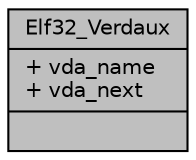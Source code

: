 digraph "Elf32_Verdaux"
{
 // LATEX_PDF_SIZE
  edge [fontname="Helvetica",fontsize="10",labelfontname="Helvetica",labelfontsize="10"];
  node [fontname="Helvetica",fontsize="10",shape=record];
  Node1 [label="{Elf32_Verdaux\n|+ vda_name\l+ vda_next\l|}",height=0.2,width=0.4,color="black", fillcolor="grey75", style="filled", fontcolor="black",tooltip=" "];
}

